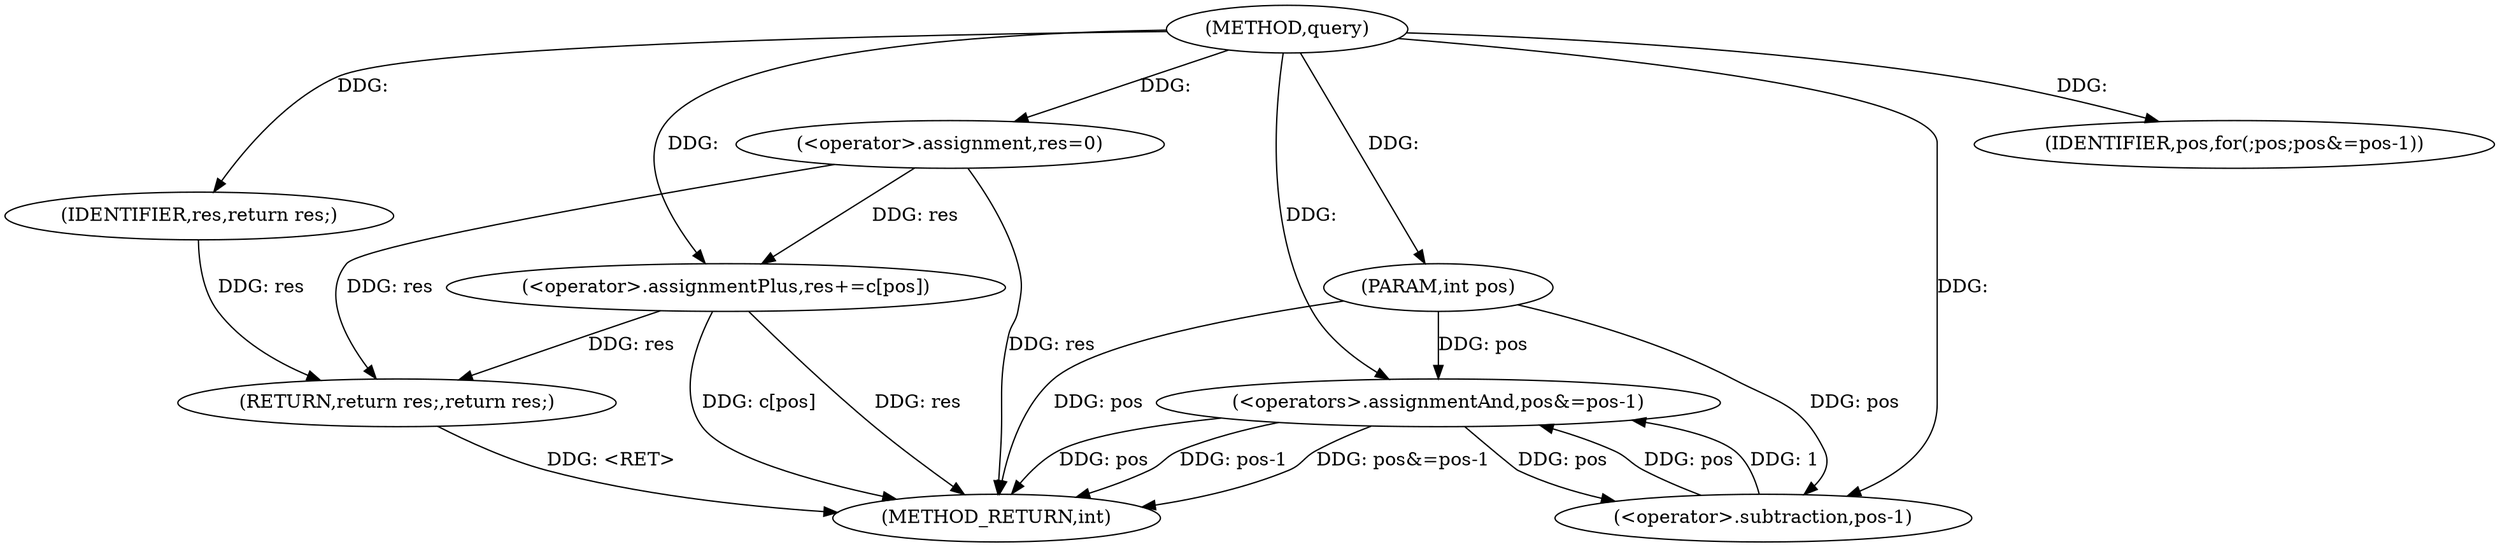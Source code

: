 digraph "query" {  
"1000418" [label = "(METHOD,query)" ]
"1000439" [label = "(METHOD_RETURN,int)" ]
"1000419" [label = "(PARAM,int pos)" ]
"1000422" [label = "(<operator>.assignment,res=0)" ]
"1000437" [label = "(RETURN,return res;,return res;)" ]
"1000426" [label = "(IDENTIFIER,pos,for(;pos;pos&=pos-1))" ]
"1000427" [label = "(<operators>.assignmentAnd,pos&=pos-1)" ]
"1000432" [label = "(<operator>.assignmentPlus,res+=c[pos])" ]
"1000438" [label = "(IDENTIFIER,res,return res;)" ]
"1000429" [label = "(<operator>.subtraction,pos-1)" ]
  "1000419" -> "1000439"  [ label = "DDG: pos"] 
  "1000422" -> "1000439"  [ label = "DDG: res"] 
  "1000432" -> "1000439"  [ label = "DDG: res"] 
  "1000432" -> "1000439"  [ label = "DDG: c[pos]"] 
  "1000427" -> "1000439"  [ label = "DDG: pos"] 
  "1000427" -> "1000439"  [ label = "DDG: pos-1"] 
  "1000427" -> "1000439"  [ label = "DDG: pos&=pos-1"] 
  "1000437" -> "1000439"  [ label = "DDG: <RET>"] 
  "1000418" -> "1000419"  [ label = "DDG: "] 
  "1000418" -> "1000422"  [ label = "DDG: "] 
  "1000438" -> "1000437"  [ label = "DDG: res"] 
  "1000422" -> "1000437"  [ label = "DDG: res"] 
  "1000432" -> "1000437"  [ label = "DDG: res"] 
  "1000418" -> "1000426"  [ label = "DDG: "] 
  "1000418" -> "1000438"  [ label = "DDG: "] 
  "1000429" -> "1000427"  [ label = "DDG: pos"] 
  "1000419" -> "1000427"  [ label = "DDG: pos"] 
  "1000418" -> "1000427"  [ label = "DDG: "] 
  "1000429" -> "1000427"  [ label = "DDG: 1"] 
  "1000422" -> "1000432"  [ label = "DDG: res"] 
  "1000418" -> "1000432"  [ label = "DDG: "] 
  "1000427" -> "1000429"  [ label = "DDG: pos"] 
  "1000419" -> "1000429"  [ label = "DDG: pos"] 
  "1000418" -> "1000429"  [ label = "DDG: "] 
}
